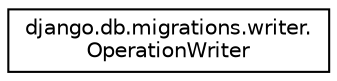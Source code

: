 digraph "Graphical Class Hierarchy"
{
 // LATEX_PDF_SIZE
  edge [fontname="Helvetica",fontsize="10",labelfontname="Helvetica",labelfontsize="10"];
  node [fontname="Helvetica",fontsize="10",shape=record];
  rankdir="LR";
  Node0 [label="django.db.migrations.writer.\lOperationWriter",height=0.2,width=0.4,color="black", fillcolor="white", style="filled",URL="$classdjango_1_1db_1_1migrations_1_1writer_1_1_operation_writer.html",tooltip=" "];
}
